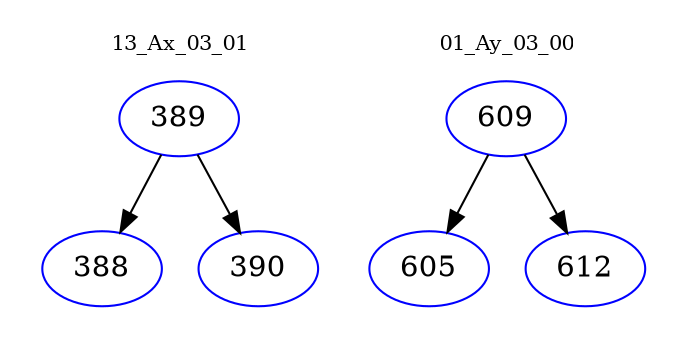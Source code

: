 digraph{
subgraph cluster_0 {
color = white
label = "13_Ax_03_01";
fontsize=10;
T0_389 [label="389", color="blue"]
T0_389 -> T0_388 [color="black"]
T0_388 [label="388", color="blue"]
T0_389 -> T0_390 [color="black"]
T0_390 [label="390", color="blue"]
}
subgraph cluster_1 {
color = white
label = "01_Ay_03_00";
fontsize=10;
T1_609 [label="609", color="blue"]
T1_609 -> T1_605 [color="black"]
T1_605 [label="605", color="blue"]
T1_609 -> T1_612 [color="black"]
T1_612 [label="612", color="blue"]
}
}
